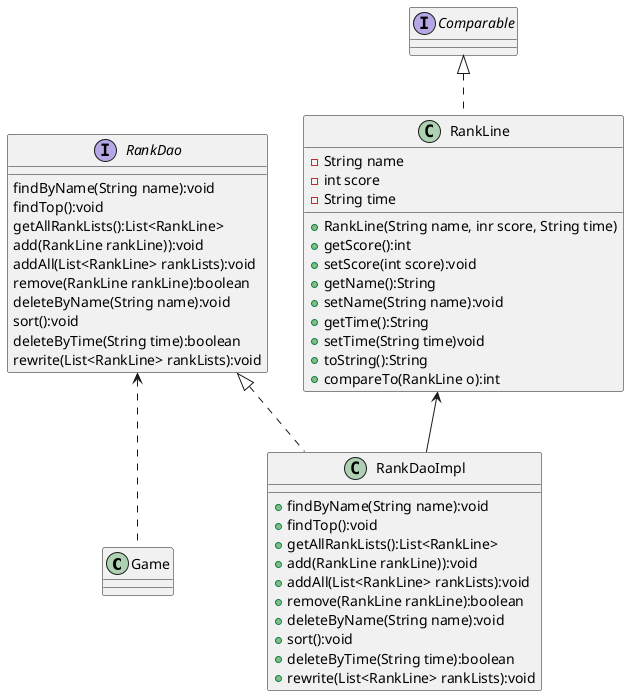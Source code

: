 @startuml
'https://plantuml.com/sequence-diagram

class Game
interface Comparable

interface RankDao
{
    findByName(String name):void
    findTop():void
    getAllRankLists():List<RankLine>
    add(RankLine rankLine)):void
    addAll(List<RankLine> rankLists):void
    remove(RankLine rankLine):boolean
    deleteByName(String name):void
    sort():void
    deleteByTime(String time):boolean
    rewrite(List<RankLine> rankLists):void
}

class RankDaoImpl
{
    + findByName(String name):void
    + findTop():void
    + getAllRankLists():List<RankLine>
    + add(RankLine rankLine)):void
    + addAll(List<RankLine> rankLists):void
    + remove(RankLine rankLine):boolean
    + deleteByName(String name):void
    + sort():void
    + deleteByTime(String time):boolean
    + rewrite(List<RankLine> rankLists):void
}

class RankLine
{
    - String name
    - int score
    - String time
    + RankLine(String name, inr score, String time)
    + getScore():int
    + setScore(int score):void
    + getName():String
    + setName(String name):void
    + getTime():String
    + setTime(String time)void
    + toString():String
    + compareTo(RankLine o):int
}

RankDao <|.. RankDaoImpl
RankLine <-- RankDaoImpl
RankDao <.. Game
Comparable <|.. RankLine

@enduml